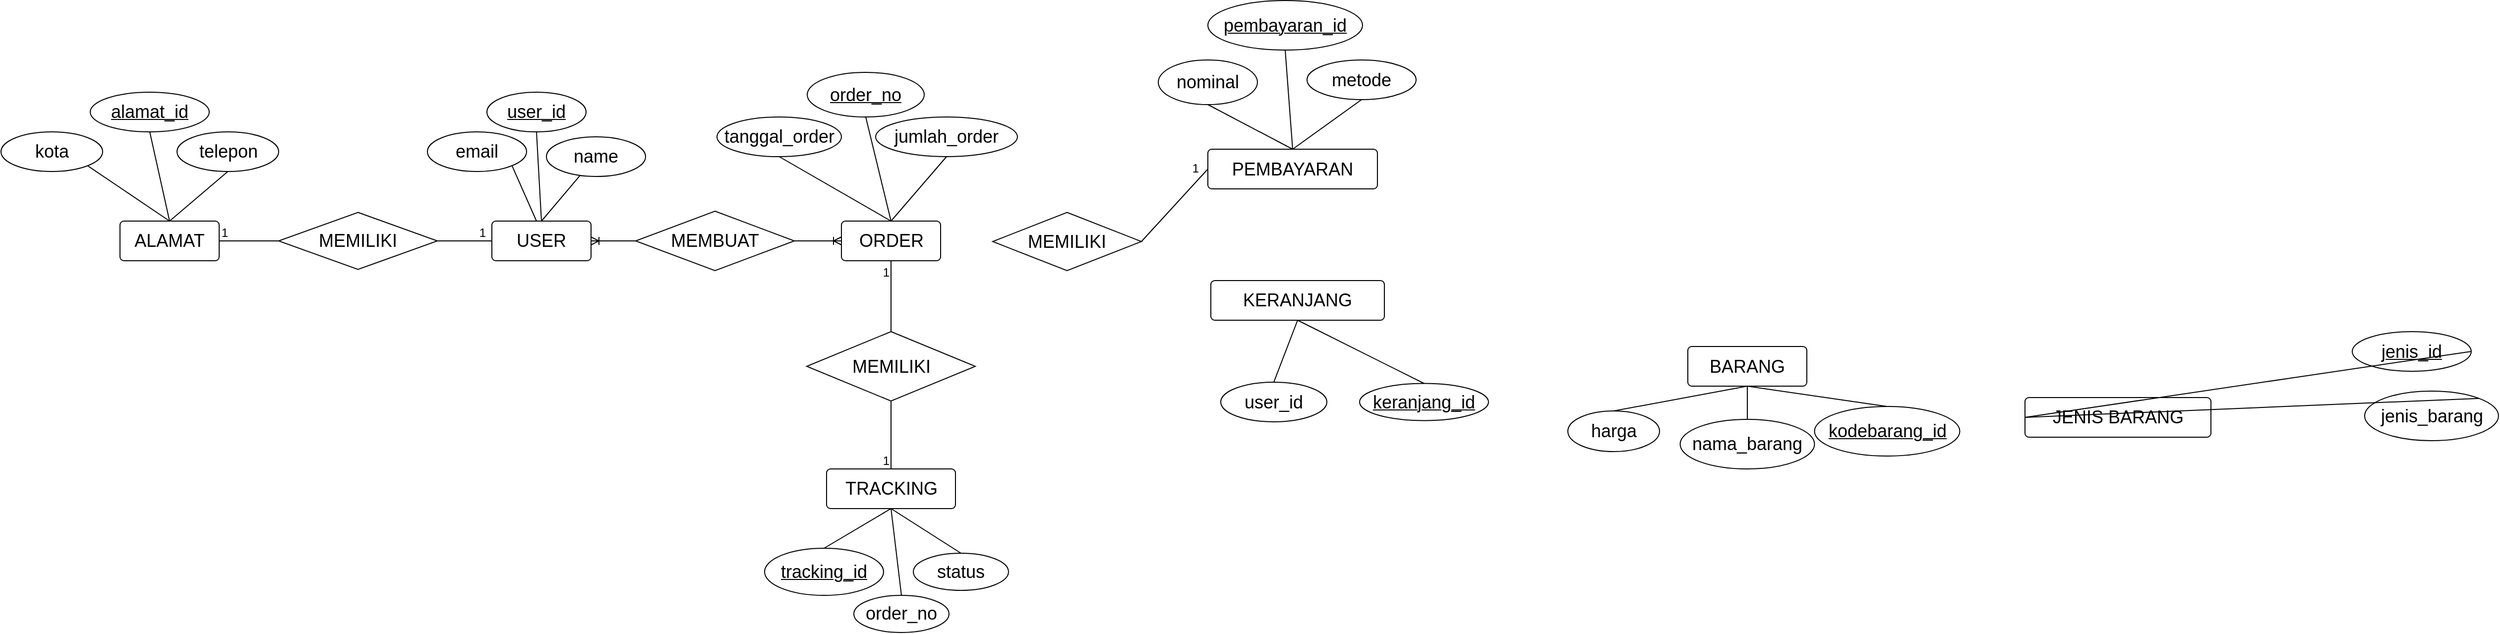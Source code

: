 <mxfile version="27.2.0">
  <diagram name="Page-1" id="-iXwoYLDDtDdKmQi8xTw">
    <mxGraphModel dx="1473" dy="379" grid="1" gridSize="10" guides="1" tooltips="1" connect="1" arrows="0" fold="1" page="1" pageScale="1" pageWidth="827" pageHeight="1169" background="#ffffff" math="0" shadow="0">
      <root>
        <mxCell id="0" />
        <mxCell id="1" parent="0" />
        <mxCell id="obogICGuJaBVOjnPYi_7-20" value="&lt;span style=&quot;font-size: 18px;&quot;&gt;alamat_id&lt;/span&gt;" style="ellipse;whiteSpace=wrap;html=1;fontStyle=4" vertex="1" parent="1">
          <mxGeometry x="-250" y="280" width="120" height="40" as="geometry" />
        </mxCell>
        <mxCell id="obogICGuJaBVOjnPYi_7-21" value="&lt;span style=&quot;font-size: 18px;&quot;&gt;kota&lt;/span&gt;" style="ellipse;whiteSpace=wrap;html=1;" vertex="1" parent="1">
          <mxGeometry x="-340" y="320" width="102.5" height="40" as="geometry" />
        </mxCell>
        <mxCell id="obogICGuJaBVOjnPYi_7-22" value="&lt;span style=&quot;font-size: 18px;&quot;&gt;telepon&lt;/span&gt;" style="ellipse;whiteSpace=wrap;html=1;" vertex="1" parent="1">
          <mxGeometry x="-162.5" y="320" width="102.5" height="40" as="geometry" />
        </mxCell>
        <mxCell id="obogICGuJaBVOjnPYi_7-26" value="&lt;span style=&quot;font-size: 18px;&quot;&gt;MEMILIKI&lt;/span&gt;" style="rhombus;whiteSpace=wrap;html=1;" vertex="1" parent="1">
          <mxGeometry x="472.5" y="521.5" width="170" height="70" as="geometry" />
        </mxCell>
        <mxCell id="obogICGuJaBVOjnPYi_7-27" value="&lt;font style=&quot;font-size: 18px;&quot;&gt;order_no&lt;/font&gt;" style="ellipse;whiteSpace=wrap;html=1;shadow=0;fontStyle=4" vertex="1" parent="1">
          <mxGeometry x="473" y="260" width="118" height="45" as="geometry" />
        </mxCell>
        <mxCell id="obogICGuJaBVOjnPYi_7-28" value="&lt;span style=&quot;font-size: 18px;&quot;&gt;jumlah_order&lt;/span&gt;" style="ellipse;whiteSpace=wrap;html=1;" vertex="1" parent="1">
          <mxGeometry x="542" y="305" width="143" height="40" as="geometry" />
        </mxCell>
        <mxCell id="obogICGuJaBVOjnPYi_7-30" value="&lt;font style=&quot;font-size: 18px;&quot;&gt;tanggal_order&lt;/font&gt;" style="ellipse;whiteSpace=wrap;html=1;" vertex="1" parent="1">
          <mxGeometry x="382" y="305" width="125.5" height="40" as="geometry" />
        </mxCell>
        <mxCell id="obogICGuJaBVOjnPYi_7-33" value="&lt;span style=&quot;font-size: 18px;&quot;&gt;MEMBUAT&lt;/span&gt;" style="rhombus;whiteSpace=wrap;html=1;" vertex="1" parent="1">
          <mxGeometry x="300" y="400" width="160" height="60" as="geometry" />
        </mxCell>
        <mxCell id="obogICGuJaBVOjnPYi_7-35" value="&lt;span style=&quot;font-size: 18px;&quot;&gt;keranjang_id&lt;/span&gt;" style="ellipse;whiteSpace=wrap;html=1;shadow=0;fontStyle=4" vertex="1" parent="1">
          <mxGeometry x="1030" y="573.75" width="130" height="37.5" as="geometry" />
        </mxCell>
        <mxCell id="obogICGuJaBVOjnPYi_7-36" value="&lt;font style=&quot;font-size: 18px;&quot;&gt;user_id&lt;/font&gt;" style="ellipse;whiteSpace=wrap;html=1;" vertex="1" parent="1">
          <mxGeometry x="890" y="572.5" width="107" height="40" as="geometry" />
        </mxCell>
        <mxCell id="obogICGuJaBVOjnPYi_7-37" value="&lt;span style=&quot;font-size: 18px;&quot;&gt;pembayaran_id&lt;/span&gt;" style="ellipse;whiteSpace=wrap;html=1;shadow=0;fontStyle=4" vertex="1" parent="1">
          <mxGeometry x="877" y="187.5" width="156" height="50" as="geometry" />
        </mxCell>
        <mxCell id="obogICGuJaBVOjnPYi_7-38" value="&lt;span style=&quot;font-size: 18px;&quot;&gt;nominal&lt;/span&gt;" style="ellipse;whiteSpace=wrap;html=1;shadow=0;" vertex="1" parent="1">
          <mxGeometry x="827" y="247.5" width="100" height="45" as="geometry" />
        </mxCell>
        <mxCell id="obogICGuJaBVOjnPYi_7-39" value="&lt;span style=&quot;font-size: 18px;&quot;&gt;metode&lt;/span&gt;" style="ellipse;whiteSpace=wrap;html=1;shadow=0;" vertex="1" parent="1">
          <mxGeometry x="977" y="247.5" width="110" height="40" as="geometry" />
        </mxCell>
        <mxCell id="obogICGuJaBVOjnPYi_7-41" value="&lt;font style=&quot;font-size: 18px;&quot;&gt;USER&lt;/font&gt;" style="rounded=1;arcSize=10;whiteSpace=wrap;html=1;align=center;" vertex="1" parent="1">
          <mxGeometry x="155" y="410" width="100" height="40" as="geometry" />
        </mxCell>
        <mxCell id="obogICGuJaBVOjnPYi_7-45" value="&lt;font style=&quot;font-size: 18px;&quot;&gt;name&lt;/font&gt;" style="ellipse;whiteSpace=wrap;html=1;align=center;" vertex="1" parent="1">
          <mxGeometry x="210" y="325" width="100" height="40" as="geometry" />
        </mxCell>
        <mxCell id="obogICGuJaBVOjnPYi_7-46" value="&lt;span style=&quot;font-size: 18px;&quot;&gt;email&lt;/span&gt;" style="ellipse;whiteSpace=wrap;html=1;align=center;" vertex="1" parent="1">
          <mxGeometry x="90" y="320" width="100" height="40" as="geometry" />
        </mxCell>
        <mxCell id="obogICGuJaBVOjnPYi_7-47" value="&lt;span style=&quot;font-size: 18px;&quot;&gt;&lt;u&gt;user_id&lt;/u&gt;&lt;/span&gt;" style="ellipse;whiteSpace=wrap;html=1;align=center;" vertex="1" parent="1">
          <mxGeometry x="150" y="280" width="100" height="40" as="geometry" />
        </mxCell>
        <mxCell id="obogICGuJaBVOjnPYi_7-49" value="&lt;span style=&quot;font-size: 18px;&quot;&gt;ALAMAT&lt;/span&gt;" style="rounded=1;arcSize=10;whiteSpace=wrap;html=1;align=center;" vertex="1" parent="1">
          <mxGeometry x="-220" y="410" width="100" height="40" as="geometry" />
        </mxCell>
        <mxCell id="obogICGuJaBVOjnPYi_7-50" value="&lt;font style=&quot;font-size: 18px;&quot;&gt;ORDER&lt;/font&gt;" style="rounded=1;arcSize=10;whiteSpace=wrap;html=1;align=center;" vertex="1" parent="1">
          <mxGeometry x="507.5" y="410" width="100" height="40" as="geometry" />
        </mxCell>
        <mxCell id="obogICGuJaBVOjnPYi_7-51" value="&lt;span style=&quot;font-size: 18px;&quot;&gt;PEMBAYARAN&lt;/span&gt;" style="rounded=1;arcSize=10;whiteSpace=wrap;html=1;align=center;" vertex="1" parent="1">
          <mxGeometry x="877" y="337.5" width="171" height="40" as="geometry" />
        </mxCell>
        <mxCell id="obogICGuJaBVOjnPYi_7-52" value="&lt;font style=&quot;font-size: 18px;&quot;&gt;KERANJANG&lt;/font&gt;" style="rounded=1;arcSize=10;whiteSpace=wrap;html=1;align=center;" vertex="1" parent="1">
          <mxGeometry x="880" y="470" width="175" height="40" as="geometry" />
        </mxCell>
        <mxCell id="obogICGuJaBVOjnPYi_7-55" value="&lt;span style=&quot;font-size: 18px;&quot;&gt;MEMILIKI&lt;/span&gt;" style="rhombus;whiteSpace=wrap;html=1;" vertex="1" parent="1">
          <mxGeometry x="660" y="401.25" width="150" height="58.75" as="geometry" />
        </mxCell>
        <mxCell id="obogICGuJaBVOjnPYi_7-56" value="&lt;span style=&quot;font-size: 18px;&quot;&gt;BARANG&lt;/span&gt;" style="rounded=1;arcSize=10;whiteSpace=wrap;html=1;align=center;" vertex="1" parent="1">
          <mxGeometry x="1361" y="536.5" width="120" height="40" as="geometry" />
        </mxCell>
        <mxCell id="obogICGuJaBVOjnPYi_7-57" value="&lt;span style=&quot;font-size: 18px;&quot;&gt;nama_barang&lt;/span&gt;" style="ellipse;whiteSpace=wrap;html=1;shadow=0;fontStyle=0" vertex="1" parent="1">
          <mxGeometry x="1353.25" y="610" width="135.5" height="50" as="geometry" />
        </mxCell>
        <mxCell id="obogICGuJaBVOjnPYi_7-58" value="&lt;span style=&quot;font-size: 18px;&quot;&gt;kodebarang_id&lt;/span&gt;" style="ellipse;whiteSpace=wrap;html=1;shadow=0;fontStyle=4" vertex="1" parent="1">
          <mxGeometry x="1488.75" y="597" width="146.5" height="50" as="geometry" />
        </mxCell>
        <mxCell id="obogICGuJaBVOjnPYi_7-59" value="&lt;span style=&quot;font-size: 18px;&quot;&gt;harga&lt;/span&gt;" style="ellipse;whiteSpace=wrap;html=1;shadow=0;fontStyle=0" vertex="1" parent="1">
          <mxGeometry x="1240" y="601.5" width="92.5" height="41" as="geometry" />
        </mxCell>
        <mxCell id="obogICGuJaBVOjnPYi_7-66" value="&lt;span style=&quot;font-size: 18px;&quot;&gt;JENIS BARANG&lt;/span&gt;" style="rounded=1;arcSize=10;whiteSpace=wrap;html=1;align=center;" vertex="1" parent="1">
          <mxGeometry x="1701" y="588" width="187.5" height="40" as="geometry" />
        </mxCell>
        <mxCell id="obogICGuJaBVOjnPYi_7-68" value="&lt;span style=&quot;font-size: 18px;&quot;&gt;jenis_barang&lt;/span&gt;" style="ellipse;whiteSpace=wrap;html=1;shadow=0;fontStyle=0" vertex="1" parent="1">
          <mxGeometry x="2043.5" y="581.5" width="135" height="50" as="geometry" />
        </mxCell>
        <mxCell id="obogICGuJaBVOjnPYi_7-69" value="&lt;span style=&quot;font-size: 18px;&quot;&gt;MEMILIKI&lt;/span&gt;" style="rhombus;whiteSpace=wrap;html=1;" vertex="1" parent="1">
          <mxGeometry x="-60" y="401.25" width="160" height="57.5" as="geometry" />
        </mxCell>
        <mxCell id="obogICGuJaBVOjnPYi_7-71" value="&lt;span style=&quot;font-size: 18px;&quot;&gt;TRACKING&lt;/span&gt;" style="rounded=1;arcSize=10;whiteSpace=wrap;html=1;align=center;" vertex="1" parent="1">
          <mxGeometry x="492.5" y="660" width="130" height="40" as="geometry" />
        </mxCell>
        <mxCell id="obogICGuJaBVOjnPYi_7-72" value="&lt;span style=&quot;font-size: 18px;&quot;&gt;tracking_id&lt;/span&gt;" style="ellipse;whiteSpace=wrap;html=1;fontStyle=4" vertex="1" parent="1">
          <mxGeometry x="430" y="740" width="120" height="47.5" as="geometry" />
        </mxCell>
        <mxCell id="obogICGuJaBVOjnPYi_7-73" value="&lt;font style=&quot;font-size: 18px;&quot;&gt;order_no&lt;/font&gt;" style="ellipse;whiteSpace=wrap;html=1;shadow=0;fontStyle=0" vertex="1" parent="1">
          <mxGeometry x="520" y="787.5" width="96" height="37.5" as="geometry" />
        </mxCell>
        <mxCell id="obogICGuJaBVOjnPYi_7-74" value="&lt;font style=&quot;font-size: 18px;&quot;&gt;status&lt;/font&gt;" style="ellipse;whiteSpace=wrap;html=1;shadow=0;fontStyle=0" vertex="1" parent="1">
          <mxGeometry x="580" y="745" width="96" height="37.5" as="geometry" />
        </mxCell>
        <mxCell id="obogICGuJaBVOjnPYi_7-77" value="" style="endArrow=none;html=1;rounded=0;entryX=0.5;entryY=0;entryDx=0;entryDy=0;exitX=0.5;exitY=1;exitDx=0;exitDy=0;" edge="1" parent="1" source="obogICGuJaBVOjnPYi_7-47" target="obogICGuJaBVOjnPYi_7-41">
          <mxGeometry relative="1" as="geometry">
            <mxPoint x="-30" y="460" as="sourcePoint" />
            <mxPoint x="130" y="460" as="targetPoint" />
          </mxGeometry>
        </mxCell>
        <mxCell id="obogICGuJaBVOjnPYi_7-78" value="" style="endArrow=none;html=1;rounded=0;entryX=0.5;entryY=0;entryDx=0;entryDy=0;" edge="1" parent="1" source="obogICGuJaBVOjnPYi_7-45" target="obogICGuJaBVOjnPYi_7-41">
          <mxGeometry relative="1" as="geometry">
            <mxPoint x="205" y="380" as="sourcePoint" />
            <mxPoint x="210" y="420" as="targetPoint" />
          </mxGeometry>
        </mxCell>
        <mxCell id="obogICGuJaBVOjnPYi_7-79" value="" style="endArrow=none;html=1;rounded=0;exitX=1;exitY=1;exitDx=0;exitDy=0;" edge="1" parent="1" source="obogICGuJaBVOjnPYi_7-46">
          <mxGeometry relative="1" as="geometry">
            <mxPoint x="80" y="420" as="sourcePoint" />
            <mxPoint x="200" y="410" as="targetPoint" />
          </mxGeometry>
        </mxCell>
        <mxCell id="obogICGuJaBVOjnPYi_7-80" value="" style="endArrow=none;html=1;rounded=0;entryX=0.5;entryY=0;entryDx=0;entryDy=0;exitX=0.5;exitY=1;exitDx=0;exitDy=0;" edge="1" parent="1" source="obogICGuJaBVOjnPYi_7-22" target="obogICGuJaBVOjnPYi_7-49">
          <mxGeometry relative="1" as="geometry">
            <mxPoint x="-182" y="395" as="sourcePoint" />
            <mxPoint x="-22" y="395" as="targetPoint" />
          </mxGeometry>
        </mxCell>
        <mxCell id="obogICGuJaBVOjnPYi_7-83" value="" style="endArrow=none;html=1;rounded=0;entryX=1;entryY=1;entryDx=0;entryDy=0;exitX=0.5;exitY=0;exitDx=0;exitDy=0;" edge="1" parent="1" source="obogICGuJaBVOjnPYi_7-49" target="obogICGuJaBVOjnPYi_7-21">
          <mxGeometry relative="1" as="geometry">
            <mxPoint x="-82" y="475" as="sourcePoint" />
            <mxPoint x="78" y="475" as="targetPoint" />
          </mxGeometry>
        </mxCell>
        <mxCell id="obogICGuJaBVOjnPYi_7-85" value="" style="endArrow=none;html=1;rounded=0;entryX=0.5;entryY=1;entryDx=0;entryDy=0;exitX=0.5;exitY=0;exitDx=0;exitDy=0;" edge="1" parent="1" source="obogICGuJaBVOjnPYi_7-74" target="obogICGuJaBVOjnPYi_7-71">
          <mxGeometry relative="1" as="geometry">
            <mxPoint x="575.25" y="598.75" as="sourcePoint" />
            <mxPoint x="735.25" y="598.75" as="targetPoint" />
          </mxGeometry>
        </mxCell>
        <mxCell id="obogICGuJaBVOjnPYi_7-86" value="" style="endArrow=none;html=1;rounded=0;entryX=0.5;entryY=1;entryDx=0;entryDy=0;exitX=0.5;exitY=0;exitDx=0;exitDy=0;" edge="1" parent="1" source="obogICGuJaBVOjnPYi_7-72" target="obogICGuJaBVOjnPYi_7-71">
          <mxGeometry relative="1" as="geometry">
            <mxPoint x="473.25" y="646.75" as="sourcePoint" />
            <mxPoint x="515.25" y="691.75" as="targetPoint" />
          </mxGeometry>
        </mxCell>
        <mxCell id="obogICGuJaBVOjnPYi_7-87" value="" style="endArrow=none;html=1;rounded=0;entryX=0.5;entryY=1;entryDx=0;entryDy=0;exitX=0.5;exitY=0;exitDx=0;exitDy=0;" edge="1" parent="1" source="obogICGuJaBVOjnPYi_7-73" target="obogICGuJaBVOjnPYi_7-71">
          <mxGeometry relative="1" as="geometry">
            <mxPoint x="439.25" y="689.75" as="sourcePoint" />
            <mxPoint x="515.25" y="691.75" as="targetPoint" />
          </mxGeometry>
        </mxCell>
        <mxCell id="obogICGuJaBVOjnPYi_7-89" value="" style="endArrow=none;html=1;rounded=0;exitX=0.5;exitY=1;exitDx=0;exitDy=0;entryX=0.5;entryY=0;entryDx=0;entryDy=0;" edge="1" parent="1" source="obogICGuJaBVOjnPYi_7-27" target="obogICGuJaBVOjnPYi_7-50">
          <mxGeometry relative="1" as="geometry">
            <mxPoint x="664" y="405" as="sourcePoint" />
            <mxPoint x="582" y="427.5" as="targetPoint" />
          </mxGeometry>
        </mxCell>
        <mxCell id="obogICGuJaBVOjnPYi_7-90" value="" style="endArrow=none;html=1;rounded=0;entryX=0.5;entryY=0;entryDx=0;entryDy=0;exitX=0.5;exitY=1;exitDx=0;exitDy=0;" edge="1" parent="1" source="obogICGuJaBVOjnPYi_7-28" target="obogICGuJaBVOjnPYi_7-50">
          <mxGeometry relative="1" as="geometry">
            <mxPoint x="710" y="415.5" as="sourcePoint" />
            <mxPoint x="592" y="442" as="targetPoint" />
          </mxGeometry>
        </mxCell>
        <mxCell id="obogICGuJaBVOjnPYi_7-91" value="" style="endArrow=none;html=1;rounded=0;entryX=0.5;entryY=0;entryDx=0;entryDy=0;exitX=0.5;exitY=1;exitDx=0;exitDy=0;" edge="1" parent="1" source="obogICGuJaBVOjnPYi_7-30" target="obogICGuJaBVOjnPYi_7-50">
          <mxGeometry relative="1" as="geometry">
            <mxPoint x="732" y="440.5" as="sourcePoint" />
            <mxPoint x="592" y="440.5" as="targetPoint" />
          </mxGeometry>
        </mxCell>
        <mxCell id="obogICGuJaBVOjnPYi_7-92" value="" style="endArrow=none;html=1;rounded=0;entryX=0.5;entryY=0;entryDx=0;entryDy=0;exitX=0.5;exitY=1;exitDx=0;exitDy=0;" edge="1" parent="1" source="obogICGuJaBVOjnPYi_7-52" target="obogICGuJaBVOjnPYi_7-35">
          <mxGeometry relative="1" as="geometry">
            <mxPoint x="1456" y="420" as="sourcePoint" />
            <mxPoint x="1336" y="253" as="targetPoint" />
          </mxGeometry>
        </mxCell>
        <mxCell id="obogICGuJaBVOjnPYi_7-93" value="" style="endArrow=none;html=1;rounded=0;entryX=0.5;entryY=0;entryDx=0;entryDy=0;exitX=0.5;exitY=1;exitDx=0;exitDy=0;" edge="1" parent="1" source="obogICGuJaBVOjnPYi_7-52" target="obogICGuJaBVOjnPYi_7-36">
          <mxGeometry relative="1" as="geometry">
            <mxPoint x="1548" y="460" as="sourcePoint" />
            <mxPoint x="1606" y="425" as="targetPoint" />
          </mxGeometry>
        </mxCell>
        <mxCell id="obogICGuJaBVOjnPYi_7-94" value="" style="endArrow=none;html=1;rounded=0;entryX=0.5;entryY=0;entryDx=0;entryDy=0;exitX=0.5;exitY=1;exitDx=0;exitDy=0;" edge="1" parent="1" source="obogICGuJaBVOjnPYi_7-38" target="obogICGuJaBVOjnPYi_7-51">
          <mxGeometry relative="1" as="geometry">
            <mxPoint x="855" y="413.75" as="sourcePoint" />
            <mxPoint x="923" y="383.75" as="targetPoint" />
          </mxGeometry>
        </mxCell>
        <mxCell id="obogICGuJaBVOjnPYi_7-95" value="" style="endArrow=none;html=1;rounded=0;entryX=0.5;entryY=1;entryDx=0;entryDy=0;exitX=0.5;exitY=0;exitDx=0;exitDy=0;" edge="1" parent="1" source="obogICGuJaBVOjnPYi_7-51" target="obogICGuJaBVOjnPYi_7-37">
          <mxGeometry relative="1" as="geometry">
            <mxPoint x="877" y="357.5" as="sourcePoint" />
            <mxPoint x="933" y="393.75" as="targetPoint" />
          </mxGeometry>
        </mxCell>
        <mxCell id="obogICGuJaBVOjnPYi_7-96" value="" style="endArrow=none;html=1;rounded=0;entryX=0.5;entryY=1;entryDx=0;entryDy=0;exitX=0.5;exitY=0;exitDx=0;exitDy=0;" edge="1" parent="1" source="obogICGuJaBVOjnPYi_7-51" target="obogICGuJaBVOjnPYi_7-39">
          <mxGeometry relative="1" as="geometry">
            <mxPoint x="987" y="426.5" as="sourcePoint" />
            <mxPoint x="913" y="426.5" as="targetPoint" />
          </mxGeometry>
        </mxCell>
        <mxCell id="obogICGuJaBVOjnPYi_7-97" value="" style="endArrow=none;html=1;rounded=0;exitX=0.5;exitY=1;exitDx=0;exitDy=0;entryX=0.5;entryY=0;entryDx=0;entryDy=0;" edge="1" parent="1" source="obogICGuJaBVOjnPYi_7-56" target="obogICGuJaBVOjnPYi_7-57">
          <mxGeometry relative="1" as="geometry">
            <mxPoint x="1486.5" y="546.5" as="sourcePoint" />
            <mxPoint x="1646.5" y="546.5" as="targetPoint" />
          </mxGeometry>
        </mxCell>
        <mxCell id="obogICGuJaBVOjnPYi_7-98" value="" style="endArrow=none;html=1;rounded=0;exitX=0.5;exitY=1;exitDx=0;exitDy=0;entryX=0.5;entryY=0;entryDx=0;entryDy=0;" edge="1" parent="1" source="obogICGuJaBVOjnPYi_7-56" target="obogICGuJaBVOjnPYi_7-58">
          <mxGeometry relative="1" as="geometry">
            <mxPoint x="1491.5" y="566.5" as="sourcePoint" />
            <mxPoint x="1608.5" y="538.5" as="targetPoint" />
          </mxGeometry>
        </mxCell>
        <mxCell id="obogICGuJaBVOjnPYi_7-99" value="" style="endArrow=none;html=1;rounded=0;exitX=0.5;exitY=1;exitDx=0;exitDy=0;entryX=0.5;entryY=0;entryDx=0;entryDy=0;" edge="1" parent="1" source="obogICGuJaBVOjnPYi_7-56" target="obogICGuJaBVOjnPYi_7-59">
          <mxGeometry relative="1" as="geometry">
            <mxPoint x="1491.5" y="566.5" as="sourcePoint" />
            <mxPoint x="1565.5" y="571.5" as="targetPoint" />
          </mxGeometry>
        </mxCell>
        <mxCell id="obogICGuJaBVOjnPYi_7-100" value="&lt;span style=&quot;font-size: 18px;&quot;&gt;jenis_id&lt;/span&gt;" style="ellipse;whiteSpace=wrap;html=1;shadow=0;fontStyle=4" vertex="1" parent="1">
          <mxGeometry x="2031" y="521.5" width="120" height="40" as="geometry" />
        </mxCell>
        <mxCell id="obogICGuJaBVOjnPYi_7-101" value="" style="endArrow=none;html=1;rounded=0;exitX=1;exitY=0.5;exitDx=0;exitDy=0;entryX=0;entryY=0.5;entryDx=0;entryDy=0;" edge="1" parent="1" source="obogICGuJaBVOjnPYi_7-100" target="obogICGuJaBVOjnPYi_7-66">
          <mxGeometry relative="1" as="geometry">
            <mxPoint x="101" y="1448" as="sourcePoint" />
            <mxPoint x="261" y="1448" as="targetPoint" />
          </mxGeometry>
        </mxCell>
        <mxCell id="obogICGuJaBVOjnPYi_7-102" value="" style="endArrow=none;html=1;rounded=0;exitX=1;exitY=0;exitDx=0;exitDy=0;entryX=0;entryY=0.5;entryDx=0;entryDy=0;" edge="1" parent="1" source="obogICGuJaBVOjnPYi_7-68" target="obogICGuJaBVOjnPYi_7-66">
          <mxGeometry relative="1" as="geometry">
            <mxPoint x="49" y="1478" as="sourcePoint" />
            <mxPoint x="102" y="1488" as="targetPoint" />
          </mxGeometry>
        </mxCell>
        <mxCell id="obogICGuJaBVOjnPYi_7-113" value="" style="endArrow=none;html=1;rounded=0;exitX=0.5;exitY=1;exitDx=0;exitDy=0;entryX=0.5;entryY=0;entryDx=0;entryDy=0;" edge="1" parent="1" source="obogICGuJaBVOjnPYi_7-20" target="obogICGuJaBVOjnPYi_7-49">
          <mxGeometry relative="1" as="geometry">
            <mxPoint x="-150" y="480" as="sourcePoint" />
            <mxPoint x="10" y="480" as="targetPoint" />
          </mxGeometry>
        </mxCell>
        <mxCell id="obogICGuJaBVOjnPYi_7-114" value="" style="endArrow=none;html=1;rounded=0;exitX=0;exitY=0.5;exitDx=0;exitDy=0;entryX=1;entryY=0.5;entryDx=0;entryDy=0;" edge="1" parent="1" source="obogICGuJaBVOjnPYi_7-69" target="obogICGuJaBVOjnPYi_7-49">
          <mxGeometry relative="1" as="geometry">
            <mxPoint x="40" y="410" as="sourcePoint" />
            <mxPoint x="-110" y="430" as="targetPoint" />
          </mxGeometry>
        </mxCell>
        <mxCell id="obogICGuJaBVOjnPYi_7-115" value="1" style="resizable=0;html=1;whiteSpace=wrap;align=right;verticalAlign=bottom;" connectable="0" vertex="1" parent="obogICGuJaBVOjnPYi_7-114">
          <mxGeometry x="1" relative="1" as="geometry">
            <mxPoint x="10" as="offset" />
          </mxGeometry>
        </mxCell>
        <mxCell id="obogICGuJaBVOjnPYi_7-116" value="" style="endArrow=none;html=1;rounded=0;exitX=1;exitY=0.5;exitDx=0;exitDy=0;entryX=0;entryY=0.5;entryDx=0;entryDy=0;" edge="1" parent="1" source="obogICGuJaBVOjnPYi_7-69" target="obogICGuJaBVOjnPYi_7-41">
          <mxGeometry relative="1" as="geometry">
            <mxPoint x="-50" y="440" as="sourcePoint" />
            <mxPoint x="-110" y="440" as="targetPoint" />
          </mxGeometry>
        </mxCell>
        <mxCell id="obogICGuJaBVOjnPYi_7-117" value="1" style="resizable=0;html=1;whiteSpace=wrap;align=right;verticalAlign=bottom;" connectable="0" vertex="1" parent="obogICGuJaBVOjnPYi_7-116">
          <mxGeometry x="1" relative="1" as="geometry">
            <mxPoint x="-5" as="offset" />
          </mxGeometry>
        </mxCell>
        <mxCell id="obogICGuJaBVOjnPYi_7-118" value="" style="edgeStyle=entityRelationEdgeStyle;fontSize=12;html=1;endArrow=ERoneToMany;rounded=0;entryX=0;entryY=0.5;entryDx=0;entryDy=0;exitX=1;exitY=0.5;exitDx=0;exitDy=0;" edge="1" parent="1" source="obogICGuJaBVOjnPYi_7-33" target="obogICGuJaBVOjnPYi_7-50">
          <mxGeometry width="100" height="100" relative="1" as="geometry">
            <mxPoint x="450" y="430" as="sourcePoint" />
            <mxPoint x="452" y="410" as="targetPoint" />
          </mxGeometry>
        </mxCell>
        <mxCell id="obogICGuJaBVOjnPYi_7-119" value="" style="edgeStyle=entityRelationEdgeStyle;fontSize=12;html=1;endArrow=ERoneToMany;rounded=0;exitX=0;exitY=0.5;exitDx=0;exitDy=0;entryX=1;entryY=0.5;entryDx=0;entryDy=0;" edge="1" parent="1" source="obogICGuJaBVOjnPYi_7-33" target="obogICGuJaBVOjnPYi_7-41">
          <mxGeometry width="100" height="100" relative="1" as="geometry">
            <mxPoint x="330" y="470" as="sourcePoint" />
            <mxPoint x="300" y="480" as="targetPoint" />
            <Array as="points">
              <mxPoint x="340" y="430" />
              <mxPoint x="330" y="470" />
              <mxPoint x="290" y="430" />
            </Array>
          </mxGeometry>
        </mxCell>
        <mxCell id="obogICGuJaBVOjnPYi_7-125" value="" style="endArrow=none;html=1;rounded=0;exitX=0.5;exitY=1;exitDx=0;exitDy=0;entryX=0.5;entryY=0;entryDx=0;entryDy=0;" edge="1" parent="1" source="obogICGuJaBVOjnPYi_7-26" target="obogICGuJaBVOjnPYi_7-71">
          <mxGeometry relative="1" as="geometry">
            <mxPoint x="390" y="610" as="sourcePoint" />
            <mxPoint x="550" y="610" as="targetPoint" />
          </mxGeometry>
        </mxCell>
        <mxCell id="obogICGuJaBVOjnPYi_7-126" value="1" style="resizable=0;html=1;whiteSpace=wrap;align=right;verticalAlign=bottom;" connectable="0" vertex="1" parent="obogICGuJaBVOjnPYi_7-125">
          <mxGeometry x="1" relative="1" as="geometry" />
        </mxCell>
        <mxCell id="obogICGuJaBVOjnPYi_7-127" value="" style="endArrow=none;html=1;rounded=0;exitX=0.5;exitY=0;exitDx=0;exitDy=0;entryX=0.5;entryY=1;entryDx=0;entryDy=0;" edge="1" parent="1" source="obogICGuJaBVOjnPYi_7-26" target="obogICGuJaBVOjnPYi_7-50">
          <mxGeometry relative="1" as="geometry">
            <mxPoint x="460" y="530" as="sourcePoint" />
            <mxPoint x="620" y="530" as="targetPoint" />
          </mxGeometry>
        </mxCell>
        <mxCell id="obogICGuJaBVOjnPYi_7-128" value="1" style="resizable=0;html=1;whiteSpace=wrap;align=right;verticalAlign=bottom;" connectable="0" vertex="1" parent="obogICGuJaBVOjnPYi_7-127">
          <mxGeometry x="1" relative="1" as="geometry">
            <mxPoint y="20" as="offset" />
          </mxGeometry>
        </mxCell>
        <mxCell id="obogICGuJaBVOjnPYi_7-129" value="" style="endArrow=none;html=1;rounded=0;exitX=1;exitY=0.5;exitDx=0;exitDy=0;entryX=0;entryY=0.5;entryDx=0;entryDy=0;" edge="1" parent="1" source="obogICGuJaBVOjnPYi_7-55" target="obogICGuJaBVOjnPYi_7-51">
          <mxGeometry relative="1" as="geometry">
            <mxPoint x="568" y="532" as="sourcePoint" />
            <mxPoint x="568" y="460" as="targetPoint" />
          </mxGeometry>
        </mxCell>
        <mxCell id="obogICGuJaBVOjnPYi_7-130" value="1" style="resizable=0;html=1;whiteSpace=wrap;align=right;verticalAlign=bottom;" connectable="0" vertex="1" parent="obogICGuJaBVOjnPYi_7-129">
          <mxGeometry x="1" relative="1" as="geometry">
            <mxPoint x="-7" y="8" as="offset" />
          </mxGeometry>
        </mxCell>
      </root>
    </mxGraphModel>
  </diagram>
</mxfile>
